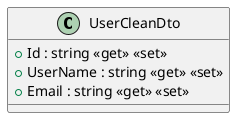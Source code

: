 @startuml
class UserCleanDto {
    + Id : string <<get>> <<set>>
    + UserName : string <<get>> <<set>>
    + Email : string <<get>> <<set>>
}
@enduml

